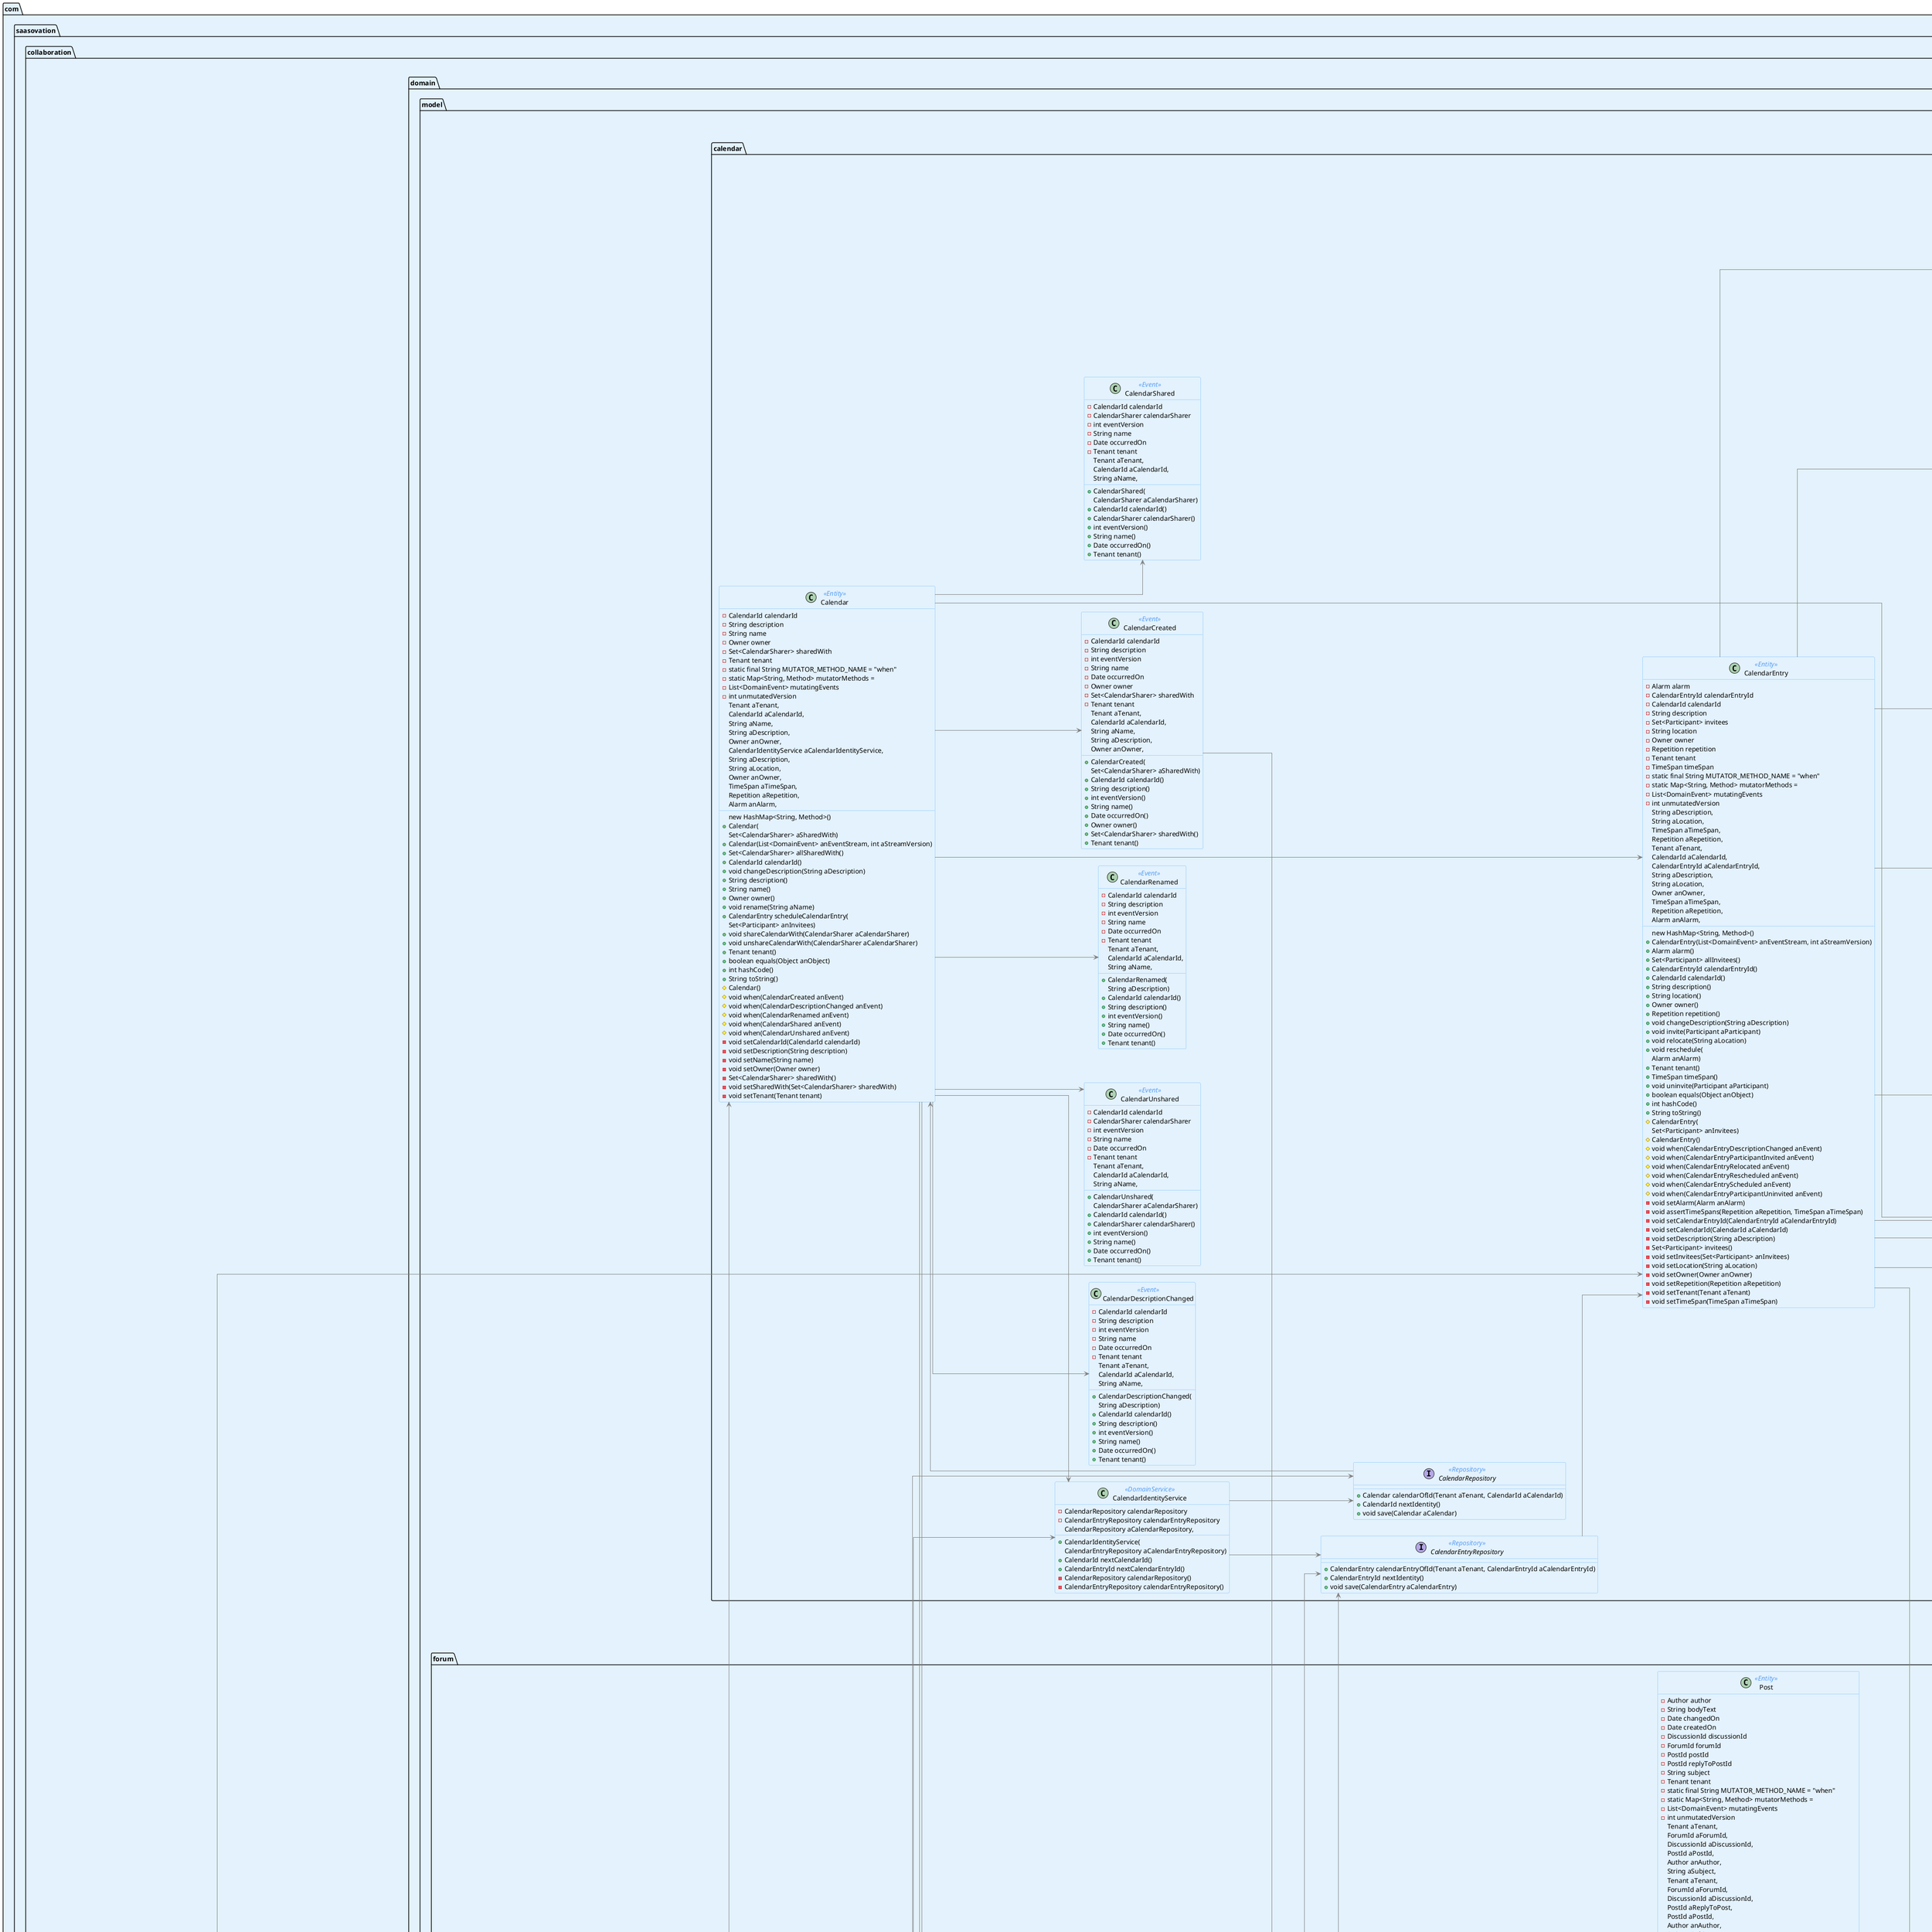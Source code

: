 @startuml
skinparam linetype ortho
skinparam Shadowing false
skinparam package {
backgroundColor #E3F2FD
}
skinparam Class {
    ClassBorderThickness 1
    ArrowColor Gray
    ActorBorderColor Gray
    BackgroundColor #E3F2FD
    BorderColor #64B5F6
    FontSize 14
    AttributeFontSize 14
    StereotypeFontColor #589DF6
    StereotypeFontSize 14
}
left to right direction
'!@Item
 class com.saasovation.collaboration.domain.model.forum.Post<<Entity>> { 
- Author author
- String bodyText
- Date changedOn
- Date createdOn
- DiscussionId discussionId
- ForumId forumId
- PostId postId
- PostId replyToPostId
- String subject
- Tenant tenant
- static final String MUTATOR_METHOD_NAME = "when"
- static Map<String, Method> mutatorMethods =
            new HashMap<String, Method>()
- List<DomainEvent> mutatingEvents
- int unmutatedVersion
+ Post(List<DomainEvent> anEventStream, int aStreamVersion) 
+ Author author() 
+ String bodyText() 
+ Date changedOn() 
+ Date createdOn() 
+ DiscussionId discussionId() 
+ ForumId forumId() 
+ PostId postId() 
+ PostId replyToPostId() 
+ String subject() 
+ Tenant tenant() 
# Post(
            Tenant aTenant,
            ForumId aForumId,
            DiscussionId aDiscussionId,
            PostId aPostId,
            Author anAuthor,
            String aSubject,
            String aBodyText) 
# Post(
            Tenant aTenant,
            ForumId aForumId,
            DiscussionId aDiscussionId,
            PostId aReplyToPost,
            PostId aPostId,
            Author anAuthor,
            String aSubject,
            String aBodyText) 
# Post() 
# void alterPostContent(String aSubject, String aBodyText) 
# void when(PostContentAltered anEvent) 
# void when(PostedToDiscussion anEvent) 
- void setAuthor(Author anAuthor) 
- void setBodyText(String aBodyText) 
- void setChangedOn(Date aChangedOnDate) 
- void setCreatedOn(Date aCreatedOnDate) 
- void setDiscussionId(DiscussionId aDiscussionId) 
- void setForumId(ForumId aForumId) 
- void setPostId(PostId aPostId) 
- void setReplyToPostId(PostId aReplyToPostId) 
- void setSubject(String aSubject) 
- void setTenant(Tenant aTenant) 
}
 class com.saasovation.collaboration.domain.model.collaborator.Author<<Entity>> { 
- static final long serialVersionUID = 1L
- String emailAddress
- String identity
- String name
+ Author(String anIdentity, String aName, String anEmailAddress) 
# Author() 
# int hashPrimeValue() 
}
 class com.saasovation.collaboration.domain.model.calendar.CalendarEntryParticipantUninvited<<Event>> { 
- CalendarEntryId calendarEntryId
- CalendarId calendarId
- int eventVersion
- Date occurredOn
- Participant participant
- Tenant tenant
+ CalendarEntryParticipantUninvited(
            Tenant aTenant,
            CalendarId aCalendarId,
            CalendarEntryId aCalendarEntryId,
            Participant aParticipant) 
+ CalendarEntryId calendarEntryId() 
+ CalendarId calendarId() 
+ int eventVersion() 
+ Date occurredOn() 
+ Participant participant() 
+ Tenant tenant() 
}
 class com.saasovation.collaboration.domain.model.forum.ForumModeratorChanged<<Event>> { 
- int eventVersion
- String exclusiveOwner
- ForumId forumId
- Moderator moderator
- Date occurredOn
- Tenant tenant
+ ForumModeratorChanged(
            Tenant aTenant,
            ForumId aForumId,
            Moderator aModerator,
            String anExclusiveOwner) 
+ int eventVersion() 
+ String exclusiveOwner() 
+ ForumId forumId() 
+ Moderator moderator() 
+ Date occurredOn() 
+ Tenant tenant() 
}
 class com.saasovation.collaboration.application.forum.data.DiscussionData<<Entity>> { 
- String authorEmailAddress
- String authorIdentity
- String authorName
- boolean closed
- String discussionId
- String exclusiveOwner
- String forumId
- String subject
- String tenantId
+ DiscussionData() 
+ String getAuthorEmailAddress() 
+ void setAuthorEmailAddress(String authorEmailAddress) 
+ String getAuthorIdentity() 
+ void setAuthorIdentity(String authorIdentity) 
+ String getAuthorName() 
+ void setAuthorName(String authorName) 
+ boolean isClosed() 
+ void setClosed(boolean closed) 
+ String getDiscussionId() 
+ void setDiscussionId(String discussionId) 
+ String getExclusiveOwner() 
+ void setExclusiveOwner(String exclusiveOwner) 
+ String getForumId() 
+ void setForumId(String forumId) 
+ String getSubject() 
+ void setSubject(String subject) 
+ String getTenantId() 
+ void setTenantId(String tenantId) 
}
 class com.saasovation.collaboration.port.adapter.persistence.repository.EventStoreDiscussionRepository<<Repository>> { 
- static final boolean FOR_LEVELDB = true
- static final boolean FOR_MYSQL = false
- EventStore eventStore
+ EventStoreDiscussionRepository() 
+ Discussion discussionOfId(Tenant aTenant, DiscussionId aDiscussionId) 
+ DiscussionId nextIdentity() 
+ void save(Discussion aDiscussion) 
}
 class com.saasovation.collaboration.domain.model.calendar.CalendarRenamed<<Event>> { 
- CalendarId calendarId
- String description
- int eventVersion
- String name
- Date occurredOn
- Tenant tenant
+ CalendarRenamed(
            Tenant aTenant,
            CalendarId aCalendarId,
            String aName,
            String aDescription) 
+ CalendarId calendarId() 
+ String description() 
+ int eventVersion() 
+ String name() 
+ Date occurredOn() 
+ Tenant tenant() 
}
 class com.saasovation.collaboration.application.forum.data.PostData<<ValueObject>> { 
- String authorEmailAddress
- String authorIdentity
- String authorName
- String bodyText
- Date changedOn
- Date createdOn
- String discussionId
- String forumId
- String postId
- String replyToPostId
- String subject
- String tenantId
+ PostData() 
+ String getAuthorEmailAddress() 
+ void setAuthorEmailAddress(String authorEmailAddress) 
+ String getAuthorIdentity() 
+ void setAuthorIdentity(String authorIdentity) 
+ String getAuthorName() 
+ void setAuthorName(String authorName) 
+ String getBodyText() 
+ void setBodyText(String bodyText) 
+ Date getChangedOn() 
+ void setChangedOn(Date changedOn) 
+ Date getCreatedOn() 
+ void setCreatedOn(Date createdOn) 
+ String getDiscussionId() 
+ void setDiscussionId(String discussionId) 
+ String getForumId() 
+ void setForumId(String forumId) 
+ String getPostId() 
+ void setPostId(String postId) 
+ String getReplyToPostId() 
+ void setReplyToPostId(String replyToPostId) 
+ String getSubject() 
+ void setSubject(String subject) 
+ String getTenantId() 
+ void setTenantId(String tenantId) 
}
 class com.saasovation.collaboration.application.calendar.data.CalendarEntryData<<Entity>> { 
- int alarmAlarmUnits
- String alarmAlarmUnitsType
- String calendarEntryId
- String calendarId
- String description
- Set<CalendarEntryInviteeData> invitees
- String location
- String ownerEmailAddress
- String ownerIdentity
- String ownerName
- Date repetitionEnds
- String repetitionType
- String tenantId
- Date timeSpanBegins
- Date timeSpanEnds
+ CalendarEntryData() 
+ int getAlarmAlarmUnits() 
+ void setAlarmAlarmUnits(int alarmAlarmUnits) 
+ String getAlarmAlarmUnitsType() 
+ void setAlarmAlarmUnitsType(String alarmAlarmUnitsType) 
+ String getCalendarEntryId() 
+ void setCalendarEntryId(String calendarEntryId) 
+ String getCalendarId() 
+ void setCalendarId(String calendarId) 
+ String getDescription() 
+ void setDescription(String description) 
+ Set<CalendarEntryInviteeData> getInvitees() 
+ void setInvitees(Set<CalendarEntryInviteeData> invitees) 
+ String getLocation() 
+ void setLocation(String location) 
+ String getOwnerEmailAddress() 
+ void setOwnerEmailAddress(String ownerEmailAddress) 
+ String getOwnerIdentity() 
+ void setOwnerIdentity(String ownerIdentity) 
+ String getOwnerName() 
+ void setOwnerName(String ownerName) 
+ Date getRepetitionEnds() 
+ void setRepetitionEnds(Date repetitionEnds) 
+ String getRepetitionType() 
+ void setRepetitionType(String repetitionType) 
+ String getTenantId() 
+ void setTenantId(String tenantId) 
+ Date getTimeSpanBegins() 
+ void setTimeSpanBegins(Date timeSpanBegins) 
+ Date getTimeSpanEnds() 
+ void setTimeSpanEnds(Date timeSpanEnds) 
}
 class com.saasovation.collaboration.application.calendar.data.CalendarData<<Entity>> { 
- String calendarId
- String description
- String name
- String ownerEmailAddress
- String ownerIdentity
- String ownerName
- Set<CalendarSharerData> sharers
- String tenantId
+ CalendarData() 
+ String getCalendarId() 
+ void setCalendarId(String calendarId) 
+ String getDescription() 
+ void setDescription(String description) 
+ String getName() 
+ void setName(String name) 
+ String getOwnerEmailAddress() 
+ void setOwnerEmailAddress(String ownerEmailAddress) 
+ String getOwnerIdentity() 
+ void setOwnerIdentity(String ownerIdentity) 
+ String getOwnerName() 
+ void setOwnerName(String ownerName) 
+ Set<CalendarSharerData> getSharers() 
+ void setSharers(Set<CalendarSharerData> sharers) 
+ String getTenantId() 
+ void setTenantId(String tenantId) 
}
 class com.saasovation.collaboration.application.calendar.data.CalendarEntryInviteeData<<ValueObject>> { 
- String calendarEntryId
- String participantEmailAddress
- String participantIdentity
- String participantName
- String tenantId
+ CalendarEntryInviteeData() 
+ String getCalendarEntryId() 
+ void setCalendarEntryId(String calendarEntryId) 
+ String getParticipantEmailAddress() 
+ void setParticipantEmailAddress(String participantEmailAddress) 
+ String getParticipantIdentity() 
+ void setParticipantIdentity(String participantIdentity) 
+ String getParticipantName() 
+ void setParticipantName(String participantName) 
+ String getTenantId() 
+ void setTenantId(String tenantId) 
}
 class com.saasovation.collaboration.domain.model.forum.DiscussionStarted<<Event>> { 
- Author author
- DiscussionId discussionId
- int eventVersion
- String exclusiveOwner
- ForumId forumId
- Date occurredOn
- String subject
- Tenant tenant
+ DiscussionStarted(
            Tenant aTenant,
            ForumId aForumId,
            DiscussionId aDiscussionId,
            Author anAuthor,
            String aSubject,
            String anExclusiveOwner) 
+ Author author() 
+ DiscussionId discussionId() 
+ int eventVersion() 
+ String exclusiveOwner() 
+ ForumId forumId() 
+ Date occurredOn() 
+ String subject() 
+ Tenant tenant() 
}
 class com.saasovation.collaboration.domain.model.forum.PostContentAltered<<Event>> { 
- String bodyText
- DiscussionId discussionId
- int eventVersion
- ForumId forumId
- Date occurredOn
- PostId postId
- String subject
- Tenant tenant
+ PostContentAltered(
            Tenant aTenant,
            ForumId aForumId,
            DiscussionId aDiscussionId,
            PostId aPostId,
            String aSubject,
            String aBodyText) 
+ String bodyText() 
+ DiscussionId discussionId() 
+ int eventVersion() 
+ ForumId forumId() 
+ Date occurredOn() 
+ PostId postId() 
+ String subject() 
+ Tenant tenant() 
}
 class com.saasovation.collaboration.application.forum.PostQueryService<<DomainService>> { 
- DataSource dataSource
+ PostQueryService(DataSource aDataSource) 
+ Collection<PostData> allPostsDataOfDiscussion(String aTenantId, String aDiscussionId) 
+ PostData postDataOfId(String aTenantId, String aPostId) 
}
 class com.saasovation.collaboration.port.adapter.persistence.repository.EventStoreForumRepository<<Repository>> { 
- static final boolean FOR_LEVELDB = true
- static final boolean FOR_MYSQL = false
- EventStore eventStore
+ EventStoreForumRepository() 
+ Forum forumOfId(Tenant aTenant, ForumId aForumId) 
+ ForumId nextIdentity() 
+ void save(Forum aForum) 
}
 class com.saasovation.collaboration.domain.model.forum.ForumClosed<<Event>> { 
- int eventVersion
- String exclusiveOwner
- ForumId forumId
- Date occurredOn
- Tenant tenant
+ ForumClosed(Tenant aTenant, ForumId aForumId, String anExclusiveOwner) 
+ int eventVersion() 
+ String exclusiveOwner() 
+ ForumId forumId() 
+ Date occurredOn() 
+ Tenant tenant() 
}
 class com.saasovation.collaboration.application.calendar.CalendarEntryApplicationService<<DomainService>> { 
- CalendarEntryRepository calendarEntryRepository
- CollaboratorRepository collaboratorService
+ CalendarEntryApplicationService(
            CalendarEntryRepository aCalendarEntryRepository,
            CollaboratorRepository aCollaboratorService) 
+ void changeCalendarEntryDescription(
            String aTenantId,
            String aCalendarEntryId,
            String aDescription) 
+ void inviteCalendarEntryParticipant(
            String aTenantId,
            String aCalendarEntryId,
            Set<String> aParticipantsToInvite) 
+ void relocateCalendarEntry(
            String aTenantId,
            String aCalendarEntryId,
            String aLocation) 
+ void rescheduleCalendarEntry(
            String aTenantId,
            String aCalendarEntryId,
            String aDescription,
            String aLocation,
            Date aTimeSpanBegins,
            Date aTimeSpanEnds,
            String aRepeatType,
            Date aRepeatEndsOnDate,
            String anAlarmType,
            int anAlarmUnits) 
+ void uninviteCalendarEntryParticipant(
            String aTenantId,
            String aCalendarEntryId,
            Set<String> aParticipantsToInvite) 
- CalendarEntryRepository calendarEntryRepository() 
- CollaboratorRepository collaboratorService() 
- Set<Participant> inviteesFrom(
            Tenant aTenant,
            Set<String> aParticipantsToInvite) 
}
 class com.saasovation.collaboration.domain.model.forum.Discussion<<Entity>> { 
- Author author
- boolean closed
- DiscussionId discussionId
- String exclusiveOwner
- ForumId forumId
- String subject
- Tenant tenant
- static final String MUTATOR_METHOD_NAME = "when"
- static Map<String, Method> mutatorMethods =
            new HashMap<String, Method>()
- List<DomainEvent> mutatingEvents
- int unmutatedVersion
+ Discussion(List<DomainEvent> anEventStream, int aStreamVersion) 
+ Author author() 
+ void close() 
+ boolean isClosed() 
+ DiscussionId discussionId() 
+ String exclusiveOwner() 
+ ForumId forumId() 
+ Post post(
            ForumIdentityService aForumIdentityService,
            Author anAuthor,
            String aSubject,
            String aBodyText) 
+ Post post(
            ForumIdentityService aForumIdentityService,
            PostId aReplyToPost,
            Author anAuthor,
            String aSubject,
            String aBodyText) 
+ void reopen() 
+ String subject() 
+ Tenant tenant() 
+ boolean equals(Object anObject) 
+ int hashCode() 
+ String toString() 
# Discussion(
            Tenant aTenantId,
            ForumId aForumId,
            DiscussionId aDiscussionId,
            Author anAuthor,
            String aSubject,
            String anExclusiveOwner) 
# Discussion() 
# void when(DiscussionClosed anEvent) 
# void when(DiscussionReopened anEvent) 
# void when(DiscussionStarted anEvent) 
- void setAuthor(Author author) 
- void setClosed(boolean isClosed) 
- void setDiscussionId(DiscussionId aDiscussionId) 
- void setExclusiveOwner(String anExclusiveOwner) 
- void setForumId(ForumId aForumId) 
- void setSubject(String aSubject) 
- void setTenant(Tenant aTenant) 
}
 class com.saasovation.collaboration.domain.model.calendar.CalendarShared<<Event>> { 
- CalendarId calendarId
- CalendarSharer calendarSharer
- int eventVersion
- String name
- Date occurredOn
- Tenant tenant
+ CalendarShared(
            Tenant aTenant,
            CalendarId aCalendarId,
            String aName,
            CalendarSharer aCalendarSharer) 
+ CalendarId calendarId() 
+ CalendarSharer calendarSharer() 
+ int eventVersion() 
+ String name() 
+ Date occurredOn() 
+ Tenant tenant() 
}
 class com.saasovation.collaboration.domain.model.calendar.CalendarCreated<<Event>> { 
- CalendarId calendarId
- String description
- int eventVersion
- String name
- Date occurredOn
- Owner owner
- Set<CalendarSharer> sharedWith
- Tenant tenant
+ CalendarCreated(
            Tenant aTenant,
            CalendarId aCalendarId,
            String aName,
            String aDescription,
            Owner anOwner,
            Set<CalendarSharer> aSharedWith) 
+ CalendarId calendarId() 
+ String description() 
+ int eventVersion() 
+ String name() 
+ Date occurredOn() 
+ Owner owner() 
+ Set<CalendarSharer> sharedWith() 
+ Tenant tenant() 
}
 class com.saasovation.collaboration.application.calendar.CalendarEntryQueryService<<DomainService>> { 
- DataSource dataSource
+ CalendarEntryQueryService(DataSource aDataSource) 
+ CalendarEntryData calendarEntryDataOfId(String aTenantId, String aCalendarEntryId) 
+ Collection<CalendarEntryData> calendarEntryDataOfCalendarId(
            String aTenantId,
            String aCalendarId) 
+ Collection<CalendarEntryData> timeSpanningCalendarEntries(
            String aTenantId,
            String aCalendarId,
            Date aTimeSpanBegins,
            Date aTimeSpanEnds) 
}
 class com.saasovation.collaboration.application.forum.ForumApplicationService<<DomainService>> { 
- CollaboratorRepository collaboratorService
- DiscussionQueryService discussionQueryService
- DiscussionRepository discussionRepository
- ForumIdentityService forumIdentityService
- ForumQueryService forumQueryService
- ForumRepository forumRepository
+ ForumApplicationService(
            ForumQueryService aForumQueryService,
            ForumRepository aForumRepository,
            ForumIdentityService aForumIdentityService,
            DiscussionQueryService aDiscussionQueryService,
            DiscussionRepository aDiscussionRepository,
            CollaboratorRepository aCollaboratorService) 
+ void assignModeratorToForum(
            String aTenantId,
            String aForumId,
            String aModeratorId) 
+ void changeForumDescription(
            String aTenantId,
            String aForumId,
            String aDescription) 
+ void changeForumSubject(
            String aTenantId,
            String aForumId,
            String aSubject) 
+ void closeForum(
            String aTenantId,
            String aForumId) 
+ void reopenForum(
            String aTenantId,
            String aForumId) 
+ void startForum(
            String aTenantId,
            String aCreatorId,
            String aModeratorId,
            String aSubject,
            String aDescription,
            ForumCommandResult aResult) 
+ void startExclusiveForum(
            String aTenantId,
            String anExclusiveOwner,
            String aCreatorId,
            String aModeratorId,
            String aSubject,
            String aDescription,
            ForumCommandResult aResult) 
+ void startExclusiveForumWithDiscussion(
            String aTenantId,
            String anExclusiveOwner,
            String aCreatorId,
            String aModeratorId,
            String anAuthorId,
            String aForumSubject,
            String aForumDescription,
            String aDiscussionSubject,
            ForumCommandResult aResult) 
- CollaboratorRepository collaboratorService() 
- DiscussionQueryService discussionQueryService() 
- DiscussionRepository discussionRepository() 
- ForumIdentityService forumIdentityService() 
- ForumQueryService forumQueryService() 
- ForumRepository forumRepository() 
- Forum startNewForum(
            Tenant aTenant,
            String aCreatorId,
            String aModeratorId,
            String aSubject,
            String aDescription,
            String anExclusiveOwner) 
}
 class com.saasovation.collaboration.application.forum.ForumQueryService<<DomainService>> { 
- DataSource dataSource
+ ForumQueryService(DataSource aDataSource) 
+ Collection<ForumData> allForumsDataOfTenant(String aTenantId) 
+ ForumData forumDataOfId(String aTenantId, String aForumId) 
+ ForumDiscussionsData forumDiscussionsDataOfId(String aTenantId, String aForumId) 
+ String forumIdOfExclusiveOwner(String aTenantId, String anExclusiveOwner) 
}
 class com.saasovation.collaboration.domain.model.forum.DiscussionReopened<<Event>> { 
- DiscussionId discussionId
- int eventVersion
- String exclusiveOwner
- ForumId forumId
- Date occurredOn
- Tenant tenant
+ DiscussionReopened(
            Tenant aTenant,
            ForumId aForumId,
            DiscussionId aDiscussionId,
            String anExclusiveOwner) 
+ DiscussionId discussionId() 
+ int eventVersion() 
+ String exclusiveOwner() 
+ ForumId forumId() 
+ Date occurredOn() 
+ Tenant tenant() 
}
 interface com.saasovation.collaboration.domain.model.calendar.CalendarEntryRepository<<Repository>> { 
+ CalendarEntry calendarEntryOfId(Tenant aTenant, CalendarEntryId aCalendarEntryId)
+ CalendarEntryId nextIdentity()
+ void save(CalendarEntry aCalendarEntry)
}
 class com.saasovation.collaboration.domain.model.collaborator.Creator<<Entity>> { 
- static final long serialVersionUID = 1L
- String emailAddress
- String identity
- String name
+ Creator(String anIdentity, String aName, String anEmailAddress) 
# Creator() 
# int hashPrimeValue() 
}
 class com.saasovation.collaboration.port.adapter.persistence.repository.EventStoreCalendarEntryRepository<<Repository>> { 
- static final boolean FOR_LEVELDB = true
- static final boolean FOR_MYSQL = false
- EventStore eventStore
+ EventStoreCalendarEntryRepository() 
+ CalendarEntry calendarEntryOfId(Tenant aTenant, CalendarEntryId aCalendarEntryId) 
+ CalendarEntryId nextIdentity() 
+ void save(CalendarEntry aCalendarEntry) 
}
 class com.saasovation.collaboration.domain.model.calendar.CalendarEntryRescheduled<<Event>> { 
- Alarm alarm
- CalendarEntryId calendarEntryId
- CalendarId calendarId
- int eventVersion
- Date occurredOn
- Repetition repetition
- Tenant tenant
- TimeSpan timeSpan
+ CalendarEntryRescheduled(
            Tenant aTenant,
            CalendarId aCalendarId,
            CalendarEntryId aCalendarEntryId,
            TimeSpan aTimeSpan,
            Repetition aRepetition,
            Alarm anAlarm) 
+ Alarm alarm() 
+ CalendarEntryId calendarEntryId() 
+ CalendarId calendarId() 
+ int eventVersion() 
+ Date occurredOn() 
+ Repetition repetition() 
+ Tenant tenant() 
+ TimeSpan timeSpan() 
}
 interface com.saasovation.collaboration.domain.model.forum.ForumRepository<<Repository>> { 
+ Forum forumOfId(Tenant aTenant, ForumId aForumId)
+ ForumId nextIdentity()
+ void save(Forum aForum)
}
 class com.saasovation.collaboration.domain.model.forum.PostedToDiscussion<<Event>> { 
- Author author
- String bodyText
- DiscussionId discussionId
- int eventVersion
- ForumId forumId
- Date occurredOn
- PostId postId
- PostId replyToPost
- String subject
- Tenant tenant
+ PostedToDiscussion(
            Tenant aTenant,
            ForumId aForumId,
            DiscussionId aDiscussionId,
            PostId aReplyToPostId,
            PostId aPostId,
            Author anAuthor,
            String aSubject,
            String aBodyText) 
+ Author author() 
+ String bodyText() 
+ DiscussionId discussionId() 
+ int eventVersion() 
+ ForumId forumId() 
+ Date occurredOn() 
+ PostId postId() 
+ PostId replyToPost() 
+ String subject() 
+ Tenant tenant() 
}
 class com.saasovation.collaboration.application.calendar.data.CalendarSharerData<<ValueObject>> { 
- String calendarId
- String participantEmailAddress
- String participantIdentity
- String participantName
- String tenantId
+ CalendarSharerData() 
+ String getCalendarId() 
+ void setCalendarId(String calendarId) 
+ String getParticipantEmailAddress() 
+ void setParticipantEmailAddress(String participantEmailAddress) 
+ String getParticipantIdentity() 
+ void setParticipantIdentity(String participantIdentity) 
+ String getParticipantName() 
+ void setParticipantName(String participantName) 
+ String getTenantId() 
+ void setTenantId(String tenantId) 
}
 class com.saasovation.collaboration.domain.model.calendar.CalendarEntryRelocated<<Event>> { 
- CalendarEntryId calendarEntryId
- CalendarId calendarId
- int eventVersion
- String location
- Date occurredOn
- Tenant tenant
+ CalendarEntryRelocated(
            Tenant aTenant,
            CalendarId aCalendarId,
            CalendarEntryId aCalendarEntryId,
            String aLocation) 
+ CalendarEntryId calendarEntryId() 
+ CalendarId calendarId() 
+ int eventVersion() 
+ String location() 
+ Date occurredOn() 
+ Tenant tenant() 
}
 class com.saasovation.collaboration.domain.model.calendar.Calendar<<Entity>> { 
- CalendarId calendarId
- String description
- String name
- Owner owner
- Set<CalendarSharer> sharedWith
- Tenant tenant
- static final String MUTATOR_METHOD_NAME = "when"
- static Map<String, Method> mutatorMethods =
            new HashMap<String, Method>()
- List<DomainEvent> mutatingEvents
- int unmutatedVersion
+ Calendar(
            Tenant aTenant,
            CalendarId aCalendarId,
            String aName,
            String aDescription,
            Owner anOwner,
            Set<CalendarSharer> aSharedWith) 
+ Calendar(List<DomainEvent> anEventStream, int aStreamVersion) 
+ Set<CalendarSharer> allSharedWith() 
+ CalendarId calendarId() 
+ void changeDescription(String aDescription) 
+ String description() 
+ String name() 
+ Owner owner() 
+ void rename(String aName) 
+ CalendarEntry scheduleCalendarEntry(
            CalendarIdentityService aCalendarIdentityService,
            String aDescription,
            String aLocation,
            Owner anOwner,
            TimeSpan aTimeSpan,
            Repetition aRepetition,
            Alarm anAlarm,
            Set<Participant> anInvitees) 
+ void shareCalendarWith(CalendarSharer aCalendarSharer) 
+ void unshareCalendarWith(CalendarSharer aCalendarSharer) 
+ Tenant tenant() 
+ boolean equals(Object anObject) 
+ int hashCode() 
+ String toString() 
# Calendar() 
# void when(CalendarCreated anEvent) 
# void when(CalendarDescriptionChanged anEvent) 
# void when(CalendarRenamed anEvent) 
# void when(CalendarShared anEvent) 
# void when(CalendarUnshared anEvent) 
- void setCalendarId(CalendarId calendarId) 
- void setDescription(String description) 
- void setName(String name) 
- void setOwner(Owner owner) 
- Set<CalendarSharer> sharedWith() 
- void setSharedWith(Set<CalendarSharer> sharedWith) 
- void setTenant(Tenant tenant) 
}
 class com.saasovation.collaboration.application.forum.data.ForumData<<Entity>> { 
- boolean closed
- String creatorEmailAddress
- String creatorIdentity
- String creatorName
- String description
- String exclusiveOwner
- String forumId
- String moderatorEmailAddress
- String moderatorIdentity
- String moderatorName
- String subject
- String tenantId
+ ForumData() 
+ boolean isClosed() 
+ void setClosed(boolean closed) 
+ String getCreatorEmailAddress() 
+ void setCreatorEmailAddress(String creatorEmailAddress) 
+ String getCreatorIdentity() 
+ void setCreatorIdentity(String creatorIdentity) 
+ String getCreatorName() 
+ void setCreatorName(String creatorName) 
+ String getDescription() 
+ void setDescription(String description) 
+ String getExclusiveOwner() 
+ void setExclusiveOwner(String exclusiveOwner) 
+ String getForumId() 
+ void setForumId(String forumId) 
+ String getModeratorEmailAddress() 
+ void setModeratorEmailAddress(String moderatorEmailAddress) 
+ String getModeratorIdentity() 
+ void setModeratorIdentity(String moderatorIdentity) 
+ String getModeratorName() 
+ void setModeratorName(String moderatorName) 
+ String getSubject() 
+ void setSubject(String subject) 
+ String getTenantId() 
+ void setTenantId(String tenantId) 
}
 class com.saasovation.collaboration.port.adapter.persistence.repository.EventStorePostRepository<<Repository>> { 
- static final boolean FOR_LEVELDB = true
- static final boolean FOR_MYSQL = false
- EventStore eventStore
+ EventStorePostRepository() 
+ Post postOfId(Tenant aTenantId, PostId aPostId) 
+ PostId nextIdentity() 
+ void save(Post aPost) 
}
 class com.saasovation.collaboration.application.calendar.CalendarApplicationService<<DomainService>> { 
- CalendarRepository calendarRepository
- CalendarEntryRepository calendarEntryRepository
- CalendarIdentityService calendarIdentityService
- CollaboratorRepository collaboratorService
+ CalendarApplicationService(
            CalendarRepository aCalendarRepository,
            CalendarEntryRepository aCalendarEntryRepository,
            CalendarIdentityService aCalendarIdentityService,
            CollaboratorRepository aCollaboratorService) 
+ void changeCalendarDescription(
            String aTenantId,
            String aCalendarId,
            String aDescription) 
+ void createCalendar(
            String aTenantId,
            String aName,
            String aDescription,
            String anOwnerId,
            Set<String> aParticipantsToSharedWith,
            CalendarCommandResult aCalendarCommandResult) 
+ void renameCalendar(
            String aTenantId,
            String aCalendarId,
            String aName) 
+ void scheduleCalendarEntry(
            String aTenantId,
            String aCalendarId,
            String aDescription,
            String aLocation,
            String anOwnerId,
            Date aTimeSpanBegins,
            Date aTimeSpanEnds,
            String aRepeatType,
            Date aRepeatEndsOnDate,
            String anAlarmType,
            int anAlarmUnits,
            Set<String> aParticipantsToInvite,
            CalendarCommandResult aCalendarCommandResult) 
+ void shareCalendarWith(
            String aTenantId,
            String aCalendarId,
            Set<String> aParticipantsToSharedWith) 
+ void unshareCalendarWith(
            String aTenantId,
            String aCalendarId,
            Set<String> aParticipantsToUnsharedWith) 
- CalendarRepository calendarRepository() 
- CalendarEntryRepository calendarEntryRepository() 
- CalendarIdentityService calendarIdentityService() 
- CollaboratorRepository collaboratorService() 
- Set<Participant> inviteesFrom(
            Tenant aTenant,
            Set<String> aParticipantsToInvite) 
- Set<CalendarSharer> sharersFrom(
            Tenant aTenant,
            Set<String> aParticipantsToSharedWith) 
}
 class com.saasovation.collaboration.application.forum.data.DiscussionPostsData<<ValueObject>> { 
- String authorEmailAddress
- String authorIdentity
- String authorName
- boolean closed
- String discussionId
- String exclusiveOwner
- String forumId
- Set<PostData> posts
- String subject
- String tenantId
+ DiscussionPostsData() 
+ String getAuthorEmailAddress() 
+ void setAuthorEmailAddress(String authorEmailAddress) 
+ String getAuthorIdentity() 
+ void setAuthorIdentity(String authorIdentity) 
+ String getAuthorName() 
+ void setAuthorName(String authorName) 
+ boolean isClosed() 
+ void setClosed(boolean closed) 
+ String getDiscussionId() 
+ void setDiscussionId(String discussionId) 
+ String getExclusiveOwner() 
+ void setExclusiveOwner(String exclusiveOwner) 
+ String getForumId() 
+ void setForumId(String forumId) 
+ Set<PostData> getPosts() 
+ void setPosts(Set<PostData> posts) 
+ String getSubject() 
+ void setSubject(String subject) 
+ String getTenantId() 
+ void setTenantId(String tenantId) 
}
 class com.saasovation.collaboration.application.calendar.CalendarQueryService<<DomainService>> { 
- DataSource dataSource
+ CalendarQueryService(DataSource aDataSource) 
+ Collection<CalendarData> allCalendarsDataOfTenant(String aTenantId) 
+ CalendarData calendarDataOfId(String aTenantId, String aCalendarId) 
}
 interface com.saasovation.collaboration.domain.model.forum.DiscussionRepository<<Repository>> { 
+ Discussion discussionOfId(Tenant aTenantId, DiscussionId aDiscussionId)
+ DiscussionId nextIdentity()
+ void save(Discussion aDiscussion)
}
 interface com.saasovation.collaboration.domain.model.calendar.CalendarRepository<<Repository>> { 
+ Calendar calendarOfId(Tenant aTenant, CalendarId aCalendarId)
+ CalendarId nextIdentity()
+ void save(Calendar aCalendar)
}
 class com.saasovation.collaboration.domain.model.forum.ForumIdentityService<<DomainService>> { 
- DiscussionRepository discussionRepository
- ForumRepository forumRepository
- PostRepository postRepository
+ ForumIdentityService(
            ForumRepository aForumRepository,
            DiscussionRepository aDiscussionRepository,
            PostRepository aPostRepository) 
+ DiscussionId nextDiscussionId() 
+ ForumId nextForumId() 
+ PostId nextPostId() 
- DiscussionRepository discussionRepository() 
- ForumRepository forumRepository() 
- PostRepository postRepository() 
}
 class com.saasovation.collaboration.domain.model.collaborator.Moderator<<Entity>> { 
- static final long serialVersionUID = 1L
- String emailAddress
- String identity
- String name
+ Moderator(String anIdentity, String aName, String anEmailAddress) 
# Moderator() 
# int hashPrimeValue() 
}
 class com.saasovation.collaboration.domain.model.forum.ForumStarted<<Event>> { 
- Creator creator
- String description
- int eventVersion
- String exclusiveOwner
- ForumId forumId
- Moderator moderator
- Date occurredOn
- String subject
- Tenant tenant
+ ForumStarted(
            Tenant aTenant,
            ForumId aForumId,
            Creator aCreator,
            Moderator aModerator,
            String aSubject,
            String aDescription,
            String anExclusiveOwner) 
+ Creator creator() 
+ String description() 
+ String exclusiveOwner() 
+ int eventVersion() 
+ ForumId forumId() 
+ Moderator moderator() 
+ Date occurredOn() 
+ String subject() 
+ Tenant tenant() 
}
 class com.saasovation.collaboration.application.forum.DiscussionQueryService<<DomainService>> { 
- DataSource dataSource
+ DiscussionQueryService(DataSource aDataSource) 
+ Collection<DiscussionData> allDiscussionsDataOfForum(String aTenantId, String aForumId) 
+ DiscussionData discussionDataOfId(String aTenantId, String aDiscussionId) 
+ String discussionIdOfExclusiveOwner(String aTenantId, String anExclusiveOwner) 
+ DiscussionPostsData discussionPostsDataOfId(String aTenantId, String aDiscussionId) 
}
 class com.saasovation.collaboration.domain.model.forum.ForumSubjectChanged<<Event>> { 
- int eventVersion
- String exclusiveOwner
- ForumId forumId
- Date occurredOn
- String subject
- Tenant tenant
+ ForumSubjectChanged(
            Tenant aTenant,
            ForumId aForumId,
            String aSubject,
            String anExclusiveOwner) 
+ int eventVersion() 
+ String exclusiveOwner() 
+ ForumId forumId() 
+ Date occurredOn() 
+ String subject() 
+ Tenant tenant() 
}
 class com.saasovation.collaboration.domain.model.forum.ForumReopened<<Event>> { 
- int eventVersion
- String exclusiveOwner
- ForumId forumId
- Date occurredOn
- Tenant tenant
+ ForumReopened(Tenant aTenant, ForumId aForumId, String anExclusiveOwner) 
+ int eventVersion() 
+ String exclusiveOwner() 
+ ForumId forumId() 
+ Date occurredOn() 
+ Tenant tenant() 
}
 class com.saasovation.collaboration.domain.model.calendar.CalendarIdentityService<<DomainService>> { 
- CalendarRepository calendarRepository
- CalendarEntryRepository calendarEntryRepository
+ CalendarIdentityService(
            CalendarRepository aCalendarRepository,
            CalendarEntryRepository aCalendarEntryRepository) 
+ CalendarId nextCalendarId() 
+ CalendarEntryId nextCalendarEntryId() 
- CalendarRepository calendarRepository() 
- CalendarEntryRepository calendarEntryRepository() 
}
 class com.saasovation.collaboration.application.forum.data.ForumDiscussionsData<<ValueObject>> { 
- boolean closed
- String creatorEmailAddress
- String creatorIdentity
- String creatorName
- String description
- String exclusiveOwner
- Set<DiscussionData> discussions
- String forumId
- String moderatorEmailAddress
- String moderatorIdentity
- String moderatorName
- String subject
- String tenantId
+ ForumDiscussionsData() 
+ boolean isClosed() 
+ void setClosed(boolean closed) 
+ String getCreatorEmailAddress() 
+ void setCreatorEmailAddress(String creatorEmailAddress) 
+ String getCreatorIdentity() 
+ void setCreatorIdentity(String creatorIdentity) 
+ String getCreatorName() 
+ void setCreatorName(String creatorName) 
+ String getDescription() 
+ void setDescription(String description) 
+ Set<DiscussionData> getDiscussions() 
+ void setDiscussions(Set<DiscussionData> discussions) 
+ String getExclusiveOwner() 
+ void setExclusiveOwner(String exclusiveOwner) 
+ String getForumId() 
+ void setForumId(String forumId) 
+ String getModeratorEmailAddress() 
+ void setModeratorEmailAddress(String moderatorEmailAddress) 
+ String getModeratorIdentity() 
+ void setModeratorIdentity(String moderatorIdentity) 
+ String getModeratorName() 
+ void setModeratorName(String moderatorName) 
+ String getSubject() 
+ void setSubject(String subject) 
+ String getTenantId() 
+ void setTenantId(String tenantId) 
}
 class com.saasovation.collaboration.domain.model.collaborator.Owner<<Entity>> { 
- static final long serialVersionUID = 1L
- String emailAddress
- String identity
- String name
+ Owner(String anIdentity, String aName, String anEmailAddress) 
# Owner() 
# int hashPrimeValue() 
}
 class com.saasovation.collaboration.domain.model.collaborator.Participant<<Entity>> { 
- static final long serialVersionUID = 1L
- String emailAddress
- String identity
- String name
+ Participant(String anIdentity, String aName, String anEmailAddress) 
# Participant() 
# int hashPrimeValue() 
}
 class com.saasovation.collaboration.domain.model.forum.Forum<<Entity>> { 
- boolean closed
- Creator creator
- String description
- String exclusiveOwner
- ForumId forumId
- Moderator moderator
- String subject
- Tenant tenant
- static final String MUTATOR_METHOD_NAME = "when"
- static Map<String, Method> mutatorMethods =
            new HashMap<String, Method>()
- List<DomainEvent> mutatingEvents
- int unmutatedVersion
+ Forum(
            Tenant aTenant,
            ForumId aForumId,
            Creator aCreator,
            Moderator aModerator,
            String aSubject,
            String aDescription,
            String anExclusiveOwner) 
+ Forum(List<DomainEvent> anEventStream, int aStreamVersion) 
+ void assignModerator(Moderator aModerator) 
+ void changeDescription(String aDescription) 
+ void changeSubject(String aSubject) 
+ void close() 
+ boolean isClosed() 
+ Creator creator() 
+ String description() 
+ String exclusiveOwner() 
+ boolean hasExclusiveOwner() 
+ ForumId forumId() 
+ boolean isModeratedBy(Moderator aModerator) 
+ void moderatePost(
            Post aPost,
            Moderator aModerator,
            String aSubject,
            String aBodyText) 
+ Moderator moderator() 
+ void reopen() 
+ Discussion startDiscussion(
            ForumIdentityService aForumIdentityService,
            Author anAuthor,
            String aSubject) 
+ Discussion startDiscussionFor(
            ForumIdentityService aForumIdentityService,
            Author anAuthor,
            String aSubject,
            String anExclusiveOwner) 
+ String subject() 
+ Tenant tenant() 
+ boolean equals(Object anObject) 
+ int hashCode() 
+ String toString() 
# Forum() 
# void when(ForumClosed anEvent) 
# void when(ForumDescriptionChanged anEvent) 
# void when(ForumModeratorChanged anEvent) 
# void when(ForumReopened anEvent) 
# void when(ForumStarted anEvent) 
# void when(ForumSubjectChanged anEvent) 
- void setClosed(boolean isClosed) 
- void setCreator(Creator aCreator) 
- void setDescription(String aDescription) 
- void setExclusiveOwner(String anExclusiveOwner) 
- void setForumId(ForumId aForumId) 
- void setModerator(Moderator aModerator) 
- void setSubject(String aSubject) 
- void setTenant(Tenant aTenant) 
}
 class com.saasovation.collaboration.port.adapter.persistence.repository.EventStoreCalendarRepository<<Repository>> { 
- static final boolean FOR_LEVELDB = true
- static final boolean FOR_MYSQL = false
- EventStore eventStore
+ EventStoreCalendarRepository() 
+ Calendar calendarOfId(Tenant aTenant, CalendarId aCalendarId) 
+ CalendarId nextIdentity() 
+ void save(Calendar aCalendar) 
}
 class com.saasovation.collaboration.port.adapter.service.TranslatingCollaboratorService<<DomainService>> { 
- UserInRoleAdapter userInRoleAdapter
+ TranslatingCollaboratorService(UserInRoleAdapter aUserInRoleAdapter) 
+ Author authorFrom(Tenant aTenant, String anIdentity) 
+ Creator creatorFrom(Tenant aTenant, String anIdentity) 
+ Moderator moderatorFrom(Tenant aTenant, String anIdentity) 
+ Owner ownerFrom(Tenant aTenant, String anIdentity) 
+ Participant participantFrom(Tenant aTenant, String anIdentity) 
- UserInRoleAdapter userInRoleAdapter() 
}
 interface com.saasovation.collaboration.domain.model.forum.PostRepository<<Repository>> { 
+ PostId nextIdentity()
+ Post postOfId(Tenant aTenant, PostId aPostId)
+ void save(Post aPost)
}
 class com.saasovation.collaboration.domain.model.forum.DiscussionClosed<<Event>> { 
- DiscussionId discussionId
- int eventVersion
- String exclusiveOwner
- ForumId forumId
- Date occurredOn
- Tenant tenant
+ DiscussionClosed(
            Tenant aTenant,
            ForumId aForumId,
            DiscussionId aDiscussionId,
            String anExclusiveOwner) 
+ DiscussionId discussionId() 
+ int eventVersion() 
+ String exclusiveOwner() 
+ ForumId forumId() 
+ Date occurredOn() 
+ Tenant tenant() 
}
 class com.saasovation.collaboration.domain.model.calendar.CalendarEntryScheduled<<Event>> { 
- Alarm alarm
- CalendarEntryId calendarEntryId
- CalendarId calendarId
- String description
- int eventVersion
- Set<Participant> invitees
- String location
- Date occurredOn
- Owner owner
- Repetition repetition
- Tenant tenant
- TimeSpan timeSpan
+ CalendarEntryScheduled(
            Tenant aTenant,
            CalendarId aCalendarId,
            CalendarEntryId aCalendarEntryId,
            String aDescription,
            String aLocation,
            Owner anOwner,
            TimeSpan aTimeSpan,
            Repetition aRepetition,
            Alarm anAlarm,
            Set<Participant> anInvitees) 
+ Alarm alarm() 
+ CalendarEntryId calendarEntryId() 
+ CalendarId calendarId() 
+ String description() 
+ int eventVersion() 
+ Set<Participant> invitees() 
+ String location() 
+ Date occurredOn() 
+ Owner owner() 
+ Repetition repetition() 
+ Tenant tenant() 
+ TimeSpan timeSpan() 
}
 class com.saasovation.collaboration.domain.model.calendar.CalendarDescriptionChanged<<Event>> { 
- CalendarId calendarId
- String description
- int eventVersion
- String name
- Date occurredOn
- Tenant tenant
+ CalendarDescriptionChanged(
            Tenant aTenant,
            CalendarId aCalendarId,
            String aName,
            String aDescription) 
+ CalendarId calendarId() 
+ String description() 
+ int eventVersion() 
+ String name() 
+ Date occurredOn() 
+ Tenant tenant() 
}
 class com.saasovation.collaboration.domain.model.forum.ForumDescriptionChanged<<Event>> { 
- String description
- int eventVersion
- String exclusiveOwner
- ForumId forumId
- Date occurredOn
- Tenant tenant
+ ForumDescriptionChanged(
            Tenant aTenant,
            ForumId aForumId,
            String aDescription,
            String anExclusiveOwner) 
+ String description() 
+ int eventVersion() 
+ String exclusiveOwner() 
+ ForumId forumId() 
+ Date occurredOn() 
+ Tenant tenant() 
}
 class com.saasovation.collaboration.domain.model.calendar.Alarm<<Entity>> { 
- int alarmUnits
- AlarmUnitsType alarmUnitsType
+ Alarm(AlarmUnitsType anAlarmUnitsType, int anAlarmUnits) 
+ int alarmUnits() 
+ AlarmUnitsType alarmUnitsType() 
+ boolean equals(Object anObject) 
+ int hashCode() 
+ String toString() 
# Alarm() 
# void setAlarmUnits(int anAlarmUnits) 
# void setAlarmUnitsType(AlarmUnitsType anAlarmUnitsType) 
}
 class com.saasovation.collaboration.domain.model.calendar.CalendarUnshared<<Event>> { 
- CalendarId calendarId
- CalendarSharer calendarSharer
- int eventVersion
- String name
- Date occurredOn
- Tenant tenant
+ CalendarUnshared(
            Tenant aTenant,
            CalendarId aCalendarId,
            String aName,
            CalendarSharer aCalendarSharer) 
+ CalendarId calendarId() 
+ CalendarSharer calendarSharer() 
+ int eventVersion() 
+ String name() 
+ Date occurredOn() 
+ Tenant tenant() 
}
 interface com.saasovation.collaboration.domain.model.collaborator.CollaboratorRepository<<Repository>> { 
+ Author authorFrom(Tenant aTenant, String anIdentity)
+ Creator creatorFrom(Tenant aTenant, String anIdentity)
+ Moderator moderatorFrom(Tenant aTenant, String anIdentity)
+ Owner ownerFrom(Tenant aTenant, String anIdentity)
+ Participant participantFrom(Tenant aTenant, String anIdentity)
}
 class com.saasovation.collaboration.domain.model.calendar.CalendarEntryDescriptionChanged<<Event>> { 
- CalendarEntryId calendarEntryId
- CalendarId calendarId
- String description
- int eventVersion
- Date occurredOn
- Tenant tenant
+ CalendarEntryDescriptionChanged(
            Tenant aTenant,
            CalendarId aCalendarId,
            CalendarEntryId aCalendarEntryId,
            String aDescription) 
+ CalendarEntryId calendarEntryId() 
+ CalendarId calendarId() 
+ String description() 
+ int eventVersion() 
+ Date occurredOn() 
+ Tenant tenant() 
}
 class com.saasovation.collaboration.domain.model.calendar.CalendarEntry<<Entity>> { 
- Alarm alarm
- CalendarEntryId calendarEntryId
- CalendarId calendarId
- String description
- Set<Participant> invitees
- String location
- Owner owner
- Repetition repetition
- Tenant tenant
- TimeSpan timeSpan
- static final String MUTATOR_METHOD_NAME = "when"
- static Map<String, Method> mutatorMethods =
            new HashMap<String, Method>()
- List<DomainEvent> mutatingEvents
- int unmutatedVersion
+ CalendarEntry(List<DomainEvent> anEventStream, int aStreamVersion) 
+ Alarm alarm() 
+ Set<Participant> allInvitees() 
+ CalendarEntryId calendarEntryId() 
+ CalendarId calendarId() 
+ String description() 
+ String location() 
+ Owner owner() 
+ Repetition repetition() 
+ void changeDescription(String aDescription) 
+ void invite(Participant aParticipant) 
+ void relocate(String aLocation) 
+ void reschedule(
            String aDescription,
            String aLocation,
            TimeSpan aTimeSpan,
            Repetition aRepetition,
            Alarm anAlarm) 
+ Tenant tenant() 
+ TimeSpan timeSpan() 
+ void uninvite(Participant aParticipant) 
+ boolean equals(Object anObject) 
+ int hashCode() 
+ String toString() 
# CalendarEntry(
            Tenant aTenant,
            CalendarId aCalendarId,
            CalendarEntryId aCalendarEntryId,
            String aDescription,
            String aLocation,
            Owner anOwner,
            TimeSpan aTimeSpan,
            Repetition aRepetition,
            Alarm anAlarm,
            Set<Participant> anInvitees) 
# CalendarEntry() 
# void when(CalendarEntryDescriptionChanged anEvent) 
# void when(CalendarEntryParticipantInvited anEvent) 
# void when(CalendarEntryRelocated anEvent) 
# void when(CalendarEntryRescheduled anEvent) 
# void when(CalendarEntryScheduled anEvent) 
# void when(CalendarEntryParticipantUninvited anEvent) 
- void setAlarm(Alarm anAlarm) 
- void assertTimeSpans(Repetition aRepetition, TimeSpan aTimeSpan) 
- void setCalendarEntryId(CalendarEntryId aCalendarEntryId) 
- void setCalendarId(CalendarId aCalendarId) 
- void setDescription(String aDescription) 
- Set<Participant> invitees() 
- void setInvitees(Set<Participant> anInvitees) 
- void setLocation(String aLocation) 
- void setOwner(Owner anOwner) 
- void setRepetition(Repetition aRepetition) 
- void setTenant(Tenant aTenant) 
- void setTimeSpan(TimeSpan aTimeSpan) 
}
 class com.saasovation.collaboration.domain.model.calendar.CalendarEntryParticipantInvited<<Event>> { 
- CalendarEntryId calendarEntryId
- CalendarId calendarId
- int eventVersion
- Date occurredOn
- Participant participant
- Tenant tenant
+ CalendarEntryParticipantInvited(
            Tenant aTenant,
            CalendarId aCalendarId,
            CalendarEntryId aCalendarEntryId,
            Participant aParticipant) 
+ CalendarEntryId calendarEntryId() 
+ CalendarId calendarId() 
+ int eventVersion() 
+ Date occurredOn() 
+ Participant participant() 
+ Tenant tenant() 
}
 class com.saasovation.collaboration.application.forum.PostApplicationService<<DomainService>> { 
- CollaboratorRepository collaboratorService
- ForumRepository forumRepository
- PostRepository postRepository
+ PostApplicationService(
            PostRepository aPostRepository,
            ForumRepository aForumRepository,
            CollaboratorRepository aCollaboratorService) 
+ void moderatePost(
            String aTenantId,
            String aForumId,
            String aPostId,
            String aModeratorId,
            String aSubject,
            String aBodyText) 
- CollaboratorRepository collaboratorService() 
- ForumRepository forumRepository() 
- PostRepository postRepository() 
}
'!@Relation
com.saasovation.collaboration.port.adapter.persistence.repository.EventStoreCalendarRepository --> com.saasovation.collaboration.domain.model.calendar.Calendar

com.saasovation.collaboration.domain.model.calendar.CalendarCreated --> com.saasovation.collaboration.domain.model.collaborator.Owner

com.saasovation.collaboration.application.calendar.data.CalendarEntryData --> com.saasovation.collaboration.application.calendar.data.CalendarEntryInviteeData

com.saasovation.collaboration.domain.model.forum.ForumRepository --> com.saasovation.collaboration.domain.model.forum.Forum

com.saasovation.collaboration.domain.model.forum.ForumStarted --> com.saasovation.collaboration.domain.model.collaborator.Creator
com.saasovation.collaboration.domain.model.forum.ForumStarted --> com.saasovation.collaboration.domain.model.collaborator.Moderator

com.saasovation.collaboration.application.forum.data.ForumDiscussionsData --> com.saasovation.collaboration.application.forum.data.DiscussionData

com.saasovation.collaboration.domain.model.calendar.CalendarEntryRepository --> com.saasovation.collaboration.domain.model.calendar.CalendarEntry

com.saasovation.collaboration.port.adapter.persistence.repository.EventStoreDiscussionRepository --> com.saasovation.collaboration.domain.model.forum.Discussion

com.saasovation.collaboration.application.calendar.data.CalendarData --> com.saasovation.collaboration.application.calendar.data.CalendarSharerData

com.saasovation.collaboration.port.adapter.persistence.repository.EventStoreForumRepository --> com.saasovation.collaboration.domain.model.forum.Forum

com.saasovation.collaboration.port.adapter.persistence.repository.EventStorePostRepository --> com.saasovation.collaboration.domain.model.forum.Post

com.saasovation.collaboration.application.calendar.CalendarApplicationService --> com.saasovation.collaboration.domain.model.calendar.CalendarIdentityService
com.saasovation.collaboration.application.calendar.CalendarApplicationService --> com.saasovation.collaboration.domain.model.collaborator.CollaboratorRepository
com.saasovation.collaboration.application.calendar.CalendarApplicationService --> com.saasovation.collaboration.domain.model.calendar.CalendarEntryRepository
com.saasovation.collaboration.application.calendar.CalendarApplicationService --> com.saasovation.collaboration.domain.model.calendar.CalendarRepository
com.saasovation.collaboration.application.calendar.CalendarApplicationService --> com.saasovation.collaboration.domain.model.collaborator.Participant

com.saasovation.collaboration.application.calendar.CalendarEntryApplicationService --> com.saasovation.collaboration.domain.model.collaborator.CollaboratorRepository
com.saasovation.collaboration.application.calendar.CalendarEntryApplicationService --> com.saasovation.collaboration.domain.model.calendar.CalendarEntryRepository
com.saasovation.collaboration.application.calendar.CalendarEntryApplicationService --> com.saasovation.collaboration.domain.model.collaborator.Participant

com.saasovation.collaboration.domain.model.calendar.CalendarRepository --> com.saasovation.collaboration.domain.model.calendar.Calendar

com.saasovation.collaboration.application.forum.data.DiscussionPostsData --> com.saasovation.collaboration.application.forum.data.PostData

com.saasovation.collaboration.port.adapter.service.TranslatingCollaboratorService --> com.saasovation.collaboration.domain.model.collaborator.Owner
com.saasovation.collaboration.port.adapter.service.TranslatingCollaboratorService --> com.saasovation.collaboration.domain.model.collaborator.Creator
com.saasovation.collaboration.port.adapter.service.TranslatingCollaboratorService --> com.saasovation.collaboration.domain.model.collaborator.Author
com.saasovation.collaboration.port.adapter.service.TranslatingCollaboratorService --> com.saasovation.collaboration.domain.model.collaborator.Moderator
com.saasovation.collaboration.port.adapter.service.TranslatingCollaboratorService --> com.saasovation.collaboration.domain.model.collaborator.Participant

com.saasovation.collaboration.domain.model.calendar.CalendarEntryScheduled --> com.saasovation.collaboration.domain.model.collaborator.Owner
com.saasovation.collaboration.domain.model.calendar.CalendarEntryScheduled --> com.saasovation.collaboration.domain.model.calendar.Alarm
com.saasovation.collaboration.domain.model.calendar.CalendarEntryScheduled --> com.saasovation.collaboration.domain.model.collaborator.Participant

com.saasovation.collaboration.port.adapter.persistence.repository.EventStoreCalendarEntryRepository --> com.saasovation.collaboration.domain.model.calendar.CalendarEntry

com.saasovation.collaboration.domain.model.calendar.Calendar --> com.saasovation.collaboration.domain.model.calendar.CalendarCreated
com.saasovation.collaboration.domain.model.calendar.Calendar --> com.saasovation.collaboration.domain.model.calendar.CalendarIdentityService
com.saasovation.collaboration.domain.model.calendar.Calendar --> com.saasovation.collaboration.domain.model.calendar.CalendarUnshared
com.saasovation.collaboration.domain.model.calendar.Calendar --> com.saasovation.collaboration.domain.model.calendar.CalendarEntry
com.saasovation.collaboration.domain.model.calendar.Calendar --> com.saasovation.collaboration.domain.model.collaborator.Owner
com.saasovation.collaboration.domain.model.calendar.Calendar --> com.saasovation.collaboration.domain.model.calendar.CalendarDescriptionChanged
com.saasovation.collaboration.domain.model.calendar.Calendar --> com.saasovation.collaboration.domain.model.calendar.CalendarRenamed
com.saasovation.collaboration.domain.model.calendar.Calendar --> com.saasovation.collaboration.domain.model.calendar.Alarm
com.saasovation.collaboration.domain.model.calendar.Calendar --> com.saasovation.collaboration.domain.model.calendar.CalendarShared
com.saasovation.collaboration.domain.model.calendar.Calendar --> com.saasovation.collaboration.domain.model.collaborator.Participant

com.saasovation.collaboration.application.forum.ForumQueryService --> com.saasovation.collaboration.application.forum.data.ForumDiscussionsData
com.saasovation.collaboration.application.forum.ForumQueryService --> com.saasovation.collaboration.application.forum.data.ForumData

com.saasovation.collaboration.domain.model.forum.ForumIdentityService --> com.saasovation.collaboration.domain.model.forum.PostRepository
com.saasovation.collaboration.domain.model.forum.ForumIdentityService --> com.saasovation.collaboration.domain.model.forum.DiscussionRepository
com.saasovation.collaboration.domain.model.forum.ForumIdentityService --> com.saasovation.collaboration.domain.model.forum.ForumRepository

com.saasovation.collaboration.application.forum.PostQueryService --> com.saasovation.collaboration.application.forum.data.PostData

com.saasovation.collaboration.domain.model.forum.Post --> com.saasovation.collaboration.domain.model.forum.PostContentAltered
com.saasovation.collaboration.domain.model.forum.Post --> com.saasovation.collaboration.domain.model.collaborator.Author
com.saasovation.collaboration.domain.model.forum.Post --> com.saasovation.collaboration.domain.model.forum.PostedToDiscussion

com.saasovation.collaboration.domain.model.forum.DiscussionRepository --> com.saasovation.collaboration.domain.model.forum.Discussion

com.saasovation.collaboration.domain.model.calendar.CalendarEntry --> com.saasovation.collaboration.domain.model.calendar.CalendarEntryDescriptionChanged
com.saasovation.collaboration.domain.model.calendar.CalendarEntry --> com.saasovation.collaboration.domain.model.calendar.CalendarEntryParticipantInvited
com.saasovation.collaboration.domain.model.calendar.CalendarEntry --> com.saasovation.collaboration.domain.model.calendar.CalendarEntryRelocated
com.saasovation.collaboration.domain.model.calendar.CalendarEntry --> com.saasovation.collaboration.domain.model.calendar.CalendarEntryScheduled
com.saasovation.collaboration.domain.model.calendar.CalendarEntry --> com.saasovation.collaboration.domain.model.collaborator.Owner
com.saasovation.collaboration.domain.model.calendar.CalendarEntry --> com.saasovation.collaboration.domain.model.calendar.Alarm
com.saasovation.collaboration.domain.model.calendar.CalendarEntry --> com.saasovation.collaboration.domain.model.calendar.CalendarEntryParticipantUninvited
com.saasovation.collaboration.domain.model.calendar.CalendarEntry --> com.saasovation.collaboration.domain.model.calendar.CalendarEntryRescheduled
com.saasovation.collaboration.domain.model.calendar.CalendarEntry --> com.saasovation.collaboration.domain.model.collaborator.Participant

com.saasovation.collaboration.domain.model.forum.PostedToDiscussion --> com.saasovation.collaboration.domain.model.collaborator.Author

com.saasovation.collaboration.domain.model.collaborator.CollaboratorRepository --> com.saasovation.collaboration.domain.model.collaborator.Owner
com.saasovation.collaboration.domain.model.collaborator.CollaboratorRepository --> com.saasovation.collaboration.domain.model.collaborator.Creator
com.saasovation.collaboration.domain.model.collaborator.CollaboratorRepository --> com.saasovation.collaboration.domain.model.collaborator.Author
com.saasovation.collaboration.domain.model.collaborator.CollaboratorRepository --> com.saasovation.collaboration.domain.model.collaborator.Moderator
com.saasovation.collaboration.domain.model.collaborator.CollaboratorRepository --> com.saasovation.collaboration.domain.model.collaborator.Participant

com.saasovation.collaboration.domain.model.calendar.CalendarIdentityService --> com.saasovation.collaboration.domain.model.calendar.CalendarEntryRepository
com.saasovation.collaboration.domain.model.calendar.CalendarIdentityService --> com.saasovation.collaboration.domain.model.calendar.CalendarRepository

com.saasovation.collaboration.domain.model.calendar.CalendarEntryRescheduled --> com.saasovation.collaboration.domain.model.calendar.Alarm

com.saasovation.collaboration.domain.model.forum.DiscussionStarted --> com.saasovation.collaboration.domain.model.collaborator.Author

com.saasovation.collaboration.application.calendar.CalendarEntryQueryService --> com.saasovation.collaboration.application.calendar.data.CalendarEntryData

com.saasovation.collaboration.domain.model.forum.PostRepository --> com.saasovation.collaboration.domain.model.forum.Post

com.saasovation.collaboration.application.forum.ForumApplicationService --> com.saasovation.collaboration.domain.model.forum.Forum
com.saasovation.collaboration.application.forum.ForumApplicationService --> com.saasovation.collaboration.application.forum.DiscussionQueryService
com.saasovation.collaboration.application.forum.ForumApplicationService --> com.saasovation.collaboration.application.forum.ForumQueryService
com.saasovation.collaboration.application.forum.ForumApplicationService --> com.saasovation.collaboration.domain.model.collaborator.CollaboratorRepository
com.saasovation.collaboration.application.forum.ForumApplicationService --> com.saasovation.collaboration.domain.model.forum.DiscussionRepository
com.saasovation.collaboration.application.forum.ForumApplicationService --> com.saasovation.collaboration.domain.model.forum.ForumIdentityService
com.saasovation.collaboration.application.forum.ForumApplicationService --> com.saasovation.collaboration.domain.model.forum.ForumRepository

com.saasovation.collaboration.application.calendar.CalendarQueryService --> com.saasovation.collaboration.application.calendar.data.CalendarData

com.saasovation.collaboration.application.forum.DiscussionQueryService --> com.saasovation.collaboration.application.forum.data.DiscussionPostsData
com.saasovation.collaboration.application.forum.DiscussionQueryService --> com.saasovation.collaboration.application.forum.data.DiscussionData

com.saasovation.collaboration.domain.model.calendar.CalendarEntryParticipantInvited --> com.saasovation.collaboration.domain.model.collaborator.Participant

com.saasovation.collaboration.domain.model.forum.Discussion --> com.saasovation.collaboration.domain.model.forum.DiscussionStarted
com.saasovation.collaboration.domain.model.forum.Discussion --> com.saasovation.collaboration.domain.model.forum.ForumIdentityService
com.saasovation.collaboration.domain.model.forum.Discussion --> com.saasovation.collaboration.domain.model.forum.Post
com.saasovation.collaboration.domain.model.forum.Discussion --> com.saasovation.collaboration.domain.model.forum.DiscussionReopened
com.saasovation.collaboration.domain.model.forum.Discussion --> com.saasovation.collaboration.domain.model.forum.DiscussionClosed
com.saasovation.collaboration.domain.model.forum.Discussion --> com.saasovation.collaboration.domain.model.collaborator.Author

com.saasovation.collaboration.domain.model.calendar.CalendarEntryParticipantUninvited --> com.saasovation.collaboration.domain.model.collaborator.Participant

com.saasovation.collaboration.domain.model.forum.Forum --> com.saasovation.collaboration.domain.model.forum.ForumDescriptionChanged
com.saasovation.collaboration.domain.model.forum.Forum --> com.saasovation.collaboration.domain.model.forum.ForumReopened
com.saasovation.collaboration.domain.model.forum.Forum --> com.saasovation.collaboration.domain.model.forum.ForumStarted
com.saasovation.collaboration.domain.model.forum.Forum --> com.saasovation.collaboration.domain.model.forum.ForumIdentityService
com.saasovation.collaboration.domain.model.forum.Forum --> com.saasovation.collaboration.domain.model.forum.ForumModeratorChanged
com.saasovation.collaboration.domain.model.forum.Forum --> com.saasovation.collaboration.domain.model.collaborator.Creator
com.saasovation.collaboration.domain.model.forum.Forum --> com.saasovation.collaboration.domain.model.forum.Post
com.saasovation.collaboration.domain.model.forum.Forum --> com.saasovation.collaboration.domain.model.forum.Discussion
com.saasovation.collaboration.domain.model.forum.Forum --> com.saasovation.collaboration.domain.model.forum.ForumSubjectChanged
com.saasovation.collaboration.domain.model.forum.Forum --> com.saasovation.collaboration.domain.model.forum.ForumClosed
com.saasovation.collaboration.domain.model.forum.Forum --> com.saasovation.collaboration.domain.model.collaborator.Author
com.saasovation.collaboration.domain.model.forum.Forum --> com.saasovation.collaboration.domain.model.collaborator.Moderator

com.saasovation.collaboration.application.forum.PostApplicationService --> com.saasovation.collaboration.domain.model.forum.PostRepository
com.saasovation.collaboration.application.forum.PostApplicationService --> com.saasovation.collaboration.domain.model.collaborator.CollaboratorRepository
com.saasovation.collaboration.application.forum.PostApplicationService --> com.saasovation.collaboration.domain.model.forum.ForumRepository

com.saasovation.collaboration.domain.model.forum.ForumModeratorChanged --> com.saasovation.collaboration.domain.model.collaborator.Moderator


@enduml